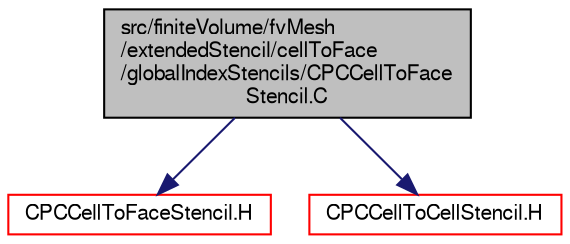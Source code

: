 digraph "src/finiteVolume/fvMesh/extendedStencil/cellToFace/globalIndexStencils/CPCCellToFaceStencil.C"
{
  bgcolor="transparent";
  edge [fontname="FreeSans",fontsize="10",labelfontname="FreeSans",labelfontsize="10"];
  node [fontname="FreeSans",fontsize="10",shape=record];
  Node0 [label="src/finiteVolume/fvMesh\l/extendedStencil/cellToFace\l/globalIndexStencils/CPCCellToFace\lStencil.C",height=0.2,width=0.4,color="black", fillcolor="grey75", style="filled", fontcolor="black"];
  Node0 -> Node1 [color="midnightblue",fontsize="10",style="solid",fontname="FreeSans"];
  Node1 [label="CPCCellToFaceStencil.H",height=0.2,width=0.4,color="red",URL="$a03428.html"];
  Node0 -> Node159 [color="midnightblue",fontsize="10",style="solid",fontname="FreeSans"];
  Node159 [label="CPCCellToCellStencil.H",height=0.2,width=0.4,color="red",URL="$a03362.html"];
}

